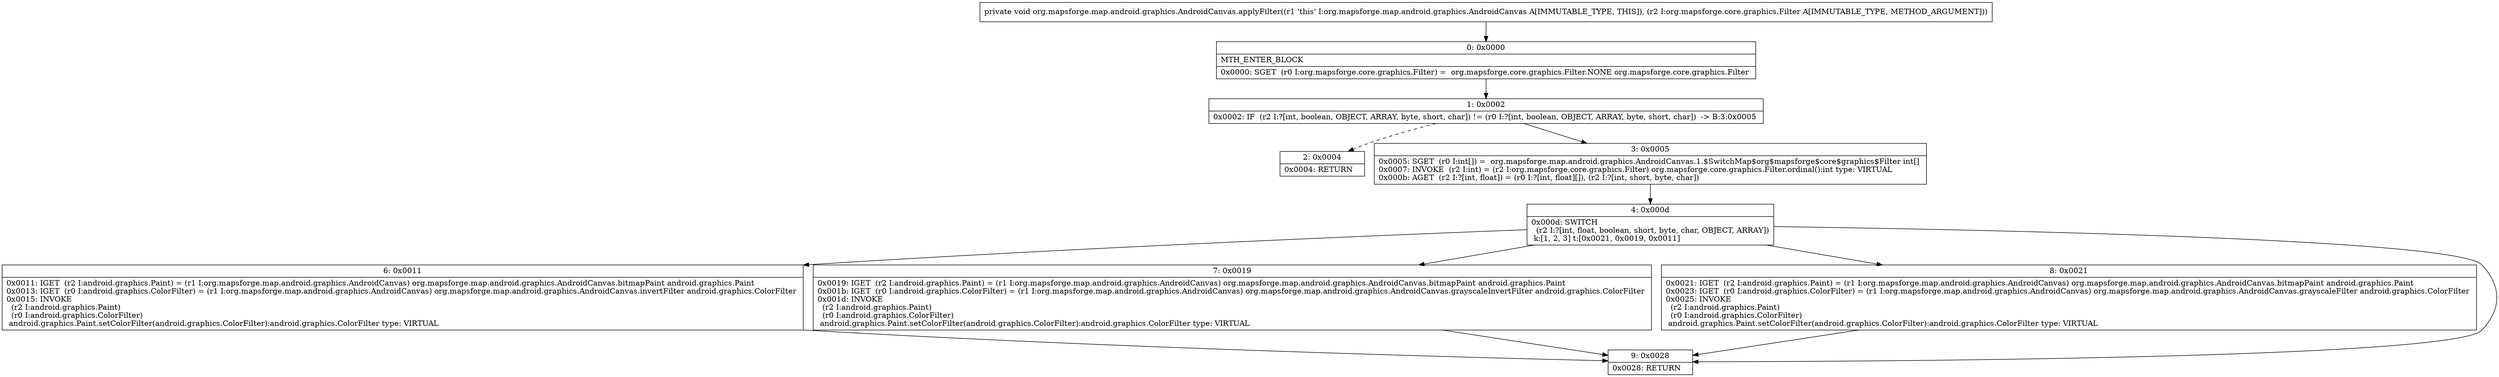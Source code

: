 digraph "CFG fororg.mapsforge.map.android.graphics.AndroidCanvas.applyFilter(Lorg\/mapsforge\/core\/graphics\/Filter;)V" {
Node_0 [shape=record,label="{0\:\ 0x0000|MTH_ENTER_BLOCK\l|0x0000: SGET  (r0 I:org.mapsforge.core.graphics.Filter) =  org.mapsforge.core.graphics.Filter.NONE org.mapsforge.core.graphics.Filter \l}"];
Node_1 [shape=record,label="{1\:\ 0x0002|0x0002: IF  (r2 I:?[int, boolean, OBJECT, ARRAY, byte, short, char]) != (r0 I:?[int, boolean, OBJECT, ARRAY, byte, short, char])  \-\> B:3:0x0005 \l}"];
Node_2 [shape=record,label="{2\:\ 0x0004|0x0004: RETURN   \l}"];
Node_3 [shape=record,label="{3\:\ 0x0005|0x0005: SGET  (r0 I:int[]) =  org.mapsforge.map.android.graphics.AndroidCanvas.1.$SwitchMap$org$mapsforge$core$graphics$Filter int[] \l0x0007: INVOKE  (r2 I:int) = (r2 I:org.mapsforge.core.graphics.Filter) org.mapsforge.core.graphics.Filter.ordinal():int type: VIRTUAL \l0x000b: AGET  (r2 I:?[int, float]) = (r0 I:?[int, float][]), (r2 I:?[int, short, byte, char]) \l}"];
Node_4 [shape=record,label="{4\:\ 0x000d|0x000d: SWITCH  \l  (r2 I:?[int, float, boolean, short, byte, char, OBJECT, ARRAY])\l k:[1, 2, 3] t:[0x0021, 0x0019, 0x0011] \l}"];
Node_6 [shape=record,label="{6\:\ 0x0011|0x0011: IGET  (r2 I:android.graphics.Paint) = (r1 I:org.mapsforge.map.android.graphics.AndroidCanvas) org.mapsforge.map.android.graphics.AndroidCanvas.bitmapPaint android.graphics.Paint \l0x0013: IGET  (r0 I:android.graphics.ColorFilter) = (r1 I:org.mapsforge.map.android.graphics.AndroidCanvas) org.mapsforge.map.android.graphics.AndroidCanvas.invertFilter android.graphics.ColorFilter \l0x0015: INVOKE  \l  (r2 I:android.graphics.Paint)\l  (r0 I:android.graphics.ColorFilter)\l android.graphics.Paint.setColorFilter(android.graphics.ColorFilter):android.graphics.ColorFilter type: VIRTUAL \l}"];
Node_7 [shape=record,label="{7\:\ 0x0019|0x0019: IGET  (r2 I:android.graphics.Paint) = (r1 I:org.mapsforge.map.android.graphics.AndroidCanvas) org.mapsforge.map.android.graphics.AndroidCanvas.bitmapPaint android.graphics.Paint \l0x001b: IGET  (r0 I:android.graphics.ColorFilter) = (r1 I:org.mapsforge.map.android.graphics.AndroidCanvas) org.mapsforge.map.android.graphics.AndroidCanvas.grayscaleInvertFilter android.graphics.ColorFilter \l0x001d: INVOKE  \l  (r2 I:android.graphics.Paint)\l  (r0 I:android.graphics.ColorFilter)\l android.graphics.Paint.setColorFilter(android.graphics.ColorFilter):android.graphics.ColorFilter type: VIRTUAL \l}"];
Node_8 [shape=record,label="{8\:\ 0x0021|0x0021: IGET  (r2 I:android.graphics.Paint) = (r1 I:org.mapsforge.map.android.graphics.AndroidCanvas) org.mapsforge.map.android.graphics.AndroidCanvas.bitmapPaint android.graphics.Paint \l0x0023: IGET  (r0 I:android.graphics.ColorFilter) = (r1 I:org.mapsforge.map.android.graphics.AndroidCanvas) org.mapsforge.map.android.graphics.AndroidCanvas.grayscaleFilter android.graphics.ColorFilter \l0x0025: INVOKE  \l  (r2 I:android.graphics.Paint)\l  (r0 I:android.graphics.ColorFilter)\l android.graphics.Paint.setColorFilter(android.graphics.ColorFilter):android.graphics.ColorFilter type: VIRTUAL \l}"];
Node_9 [shape=record,label="{9\:\ 0x0028|0x0028: RETURN   \l}"];
MethodNode[shape=record,label="{private void org.mapsforge.map.android.graphics.AndroidCanvas.applyFilter((r1 'this' I:org.mapsforge.map.android.graphics.AndroidCanvas A[IMMUTABLE_TYPE, THIS]), (r2 I:org.mapsforge.core.graphics.Filter A[IMMUTABLE_TYPE, METHOD_ARGUMENT])) }"];
MethodNode -> Node_0;
Node_0 -> Node_1;
Node_1 -> Node_2[style=dashed];
Node_1 -> Node_3;
Node_3 -> Node_4;
Node_4 -> Node_6;
Node_4 -> Node_7;
Node_4 -> Node_8;
Node_4 -> Node_9;
Node_6 -> Node_9;
Node_7 -> Node_9;
Node_8 -> Node_9;
}

